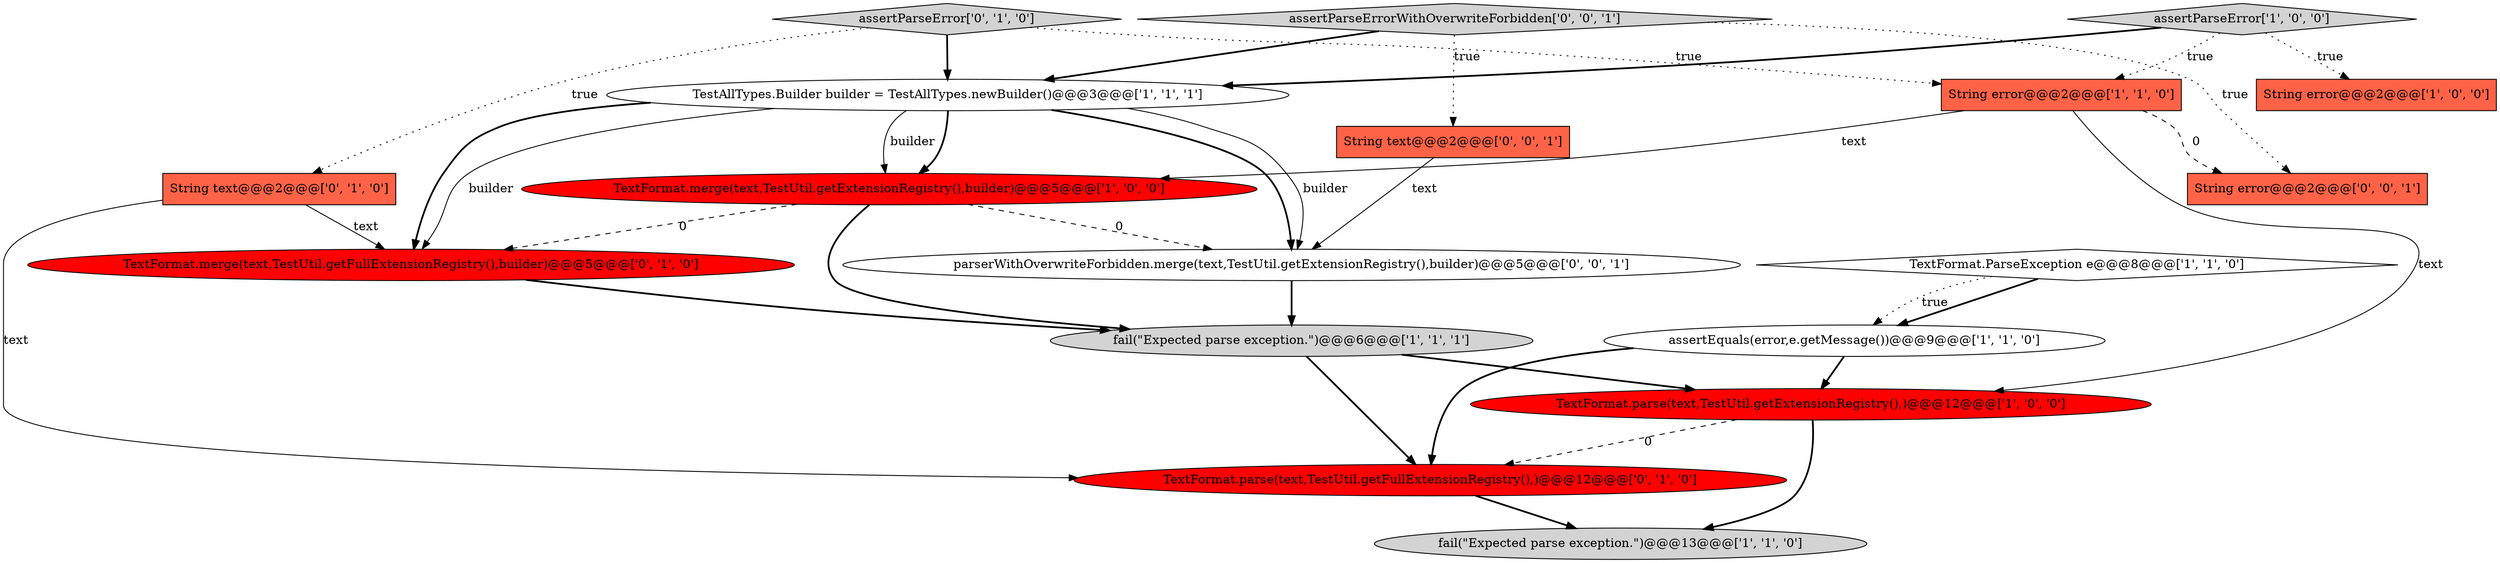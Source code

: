 digraph {
9 [style = filled, label = "fail(\"Expected parse exception.\")@@@6@@@['1', '1', '1']", fillcolor = lightgray, shape = ellipse image = "AAA0AAABBB1BBB"];
0 [style = filled, label = "String error@@@2@@@['1', '0', '0']", fillcolor = tomato, shape = box image = "AAA0AAABBB1BBB"];
7 [style = filled, label = "TextFormat.merge(text,TestUtil.getExtensionRegistry(),builder)@@@5@@@['1', '0', '0']", fillcolor = red, shape = ellipse image = "AAA1AAABBB1BBB"];
2 [style = filled, label = "fail(\"Expected parse exception.\")@@@13@@@['1', '1', '0']", fillcolor = lightgray, shape = ellipse image = "AAA0AAABBB1BBB"];
8 [style = filled, label = "TestAllTypes.Builder builder = TestAllTypes.newBuilder()@@@3@@@['1', '1', '1']", fillcolor = white, shape = ellipse image = "AAA0AAABBB1BBB"];
13 [style = filled, label = "TextFormat.parse(text,TestUtil.getFullExtensionRegistry(),)@@@12@@@['0', '1', '0']", fillcolor = red, shape = ellipse image = "AAA1AAABBB2BBB"];
12 [style = filled, label = "assertParseError['0', '1', '0']", fillcolor = lightgray, shape = diamond image = "AAA0AAABBB2BBB"];
1 [style = filled, label = "String error@@@2@@@['1', '1', '0']", fillcolor = tomato, shape = box image = "AAA0AAABBB1BBB"];
16 [style = filled, label = "parserWithOverwriteForbidden.merge(text,TestUtil.getExtensionRegistry(),builder)@@@5@@@['0', '0', '1']", fillcolor = white, shape = ellipse image = "AAA0AAABBB3BBB"];
3 [style = filled, label = "TextFormat.ParseException e@@@8@@@['1', '1', '0']", fillcolor = white, shape = diamond image = "AAA0AAABBB1BBB"];
6 [style = filled, label = "assertParseError['1', '0', '0']", fillcolor = lightgray, shape = diamond image = "AAA0AAABBB1BBB"];
10 [style = filled, label = "String text@@@2@@@['0', '1', '0']", fillcolor = tomato, shape = box image = "AAA0AAABBB2BBB"];
15 [style = filled, label = "assertParseErrorWithOverwriteForbidden['0', '0', '1']", fillcolor = lightgray, shape = diamond image = "AAA0AAABBB3BBB"];
11 [style = filled, label = "TextFormat.merge(text,TestUtil.getFullExtensionRegistry(),builder)@@@5@@@['0', '1', '0']", fillcolor = red, shape = ellipse image = "AAA1AAABBB2BBB"];
17 [style = filled, label = "String error@@@2@@@['0', '0', '1']", fillcolor = tomato, shape = box image = "AAA0AAABBB3BBB"];
5 [style = filled, label = "assertEquals(error,e.getMessage())@@@9@@@['1', '1', '0']", fillcolor = white, shape = ellipse image = "AAA0AAABBB1BBB"];
4 [style = filled, label = "TextFormat.parse(text,TestUtil.getExtensionRegistry(),)@@@12@@@['1', '0', '0']", fillcolor = red, shape = ellipse image = "AAA1AAABBB1BBB"];
14 [style = filled, label = "String text@@@2@@@['0', '0', '1']", fillcolor = tomato, shape = box image = "AAA0AAABBB3BBB"];
8->16 [style = bold, label=""];
8->11 [style = solid, label="builder"];
1->7 [style = solid, label="text"];
7->16 [style = dashed, label="0"];
9->4 [style = bold, label=""];
6->1 [style = dotted, label="true"];
7->11 [style = dashed, label="0"];
12->1 [style = dotted, label="true"];
8->16 [style = solid, label="builder"];
4->2 [style = bold, label=""];
15->14 [style = dotted, label="true"];
8->7 [style = solid, label="builder"];
11->9 [style = bold, label=""];
8->7 [style = bold, label=""];
10->13 [style = solid, label="text"];
15->17 [style = dotted, label="true"];
14->16 [style = solid, label="text"];
7->9 [style = bold, label=""];
3->5 [style = bold, label=""];
1->17 [style = dashed, label="0"];
3->5 [style = dotted, label="true"];
12->10 [style = dotted, label="true"];
12->8 [style = bold, label=""];
5->13 [style = bold, label=""];
5->4 [style = bold, label=""];
6->8 [style = bold, label=""];
9->13 [style = bold, label=""];
10->11 [style = solid, label="text"];
6->0 [style = dotted, label="true"];
4->13 [style = dashed, label="0"];
8->11 [style = bold, label=""];
15->8 [style = bold, label=""];
16->9 [style = bold, label=""];
1->4 [style = solid, label="text"];
13->2 [style = bold, label=""];
}
